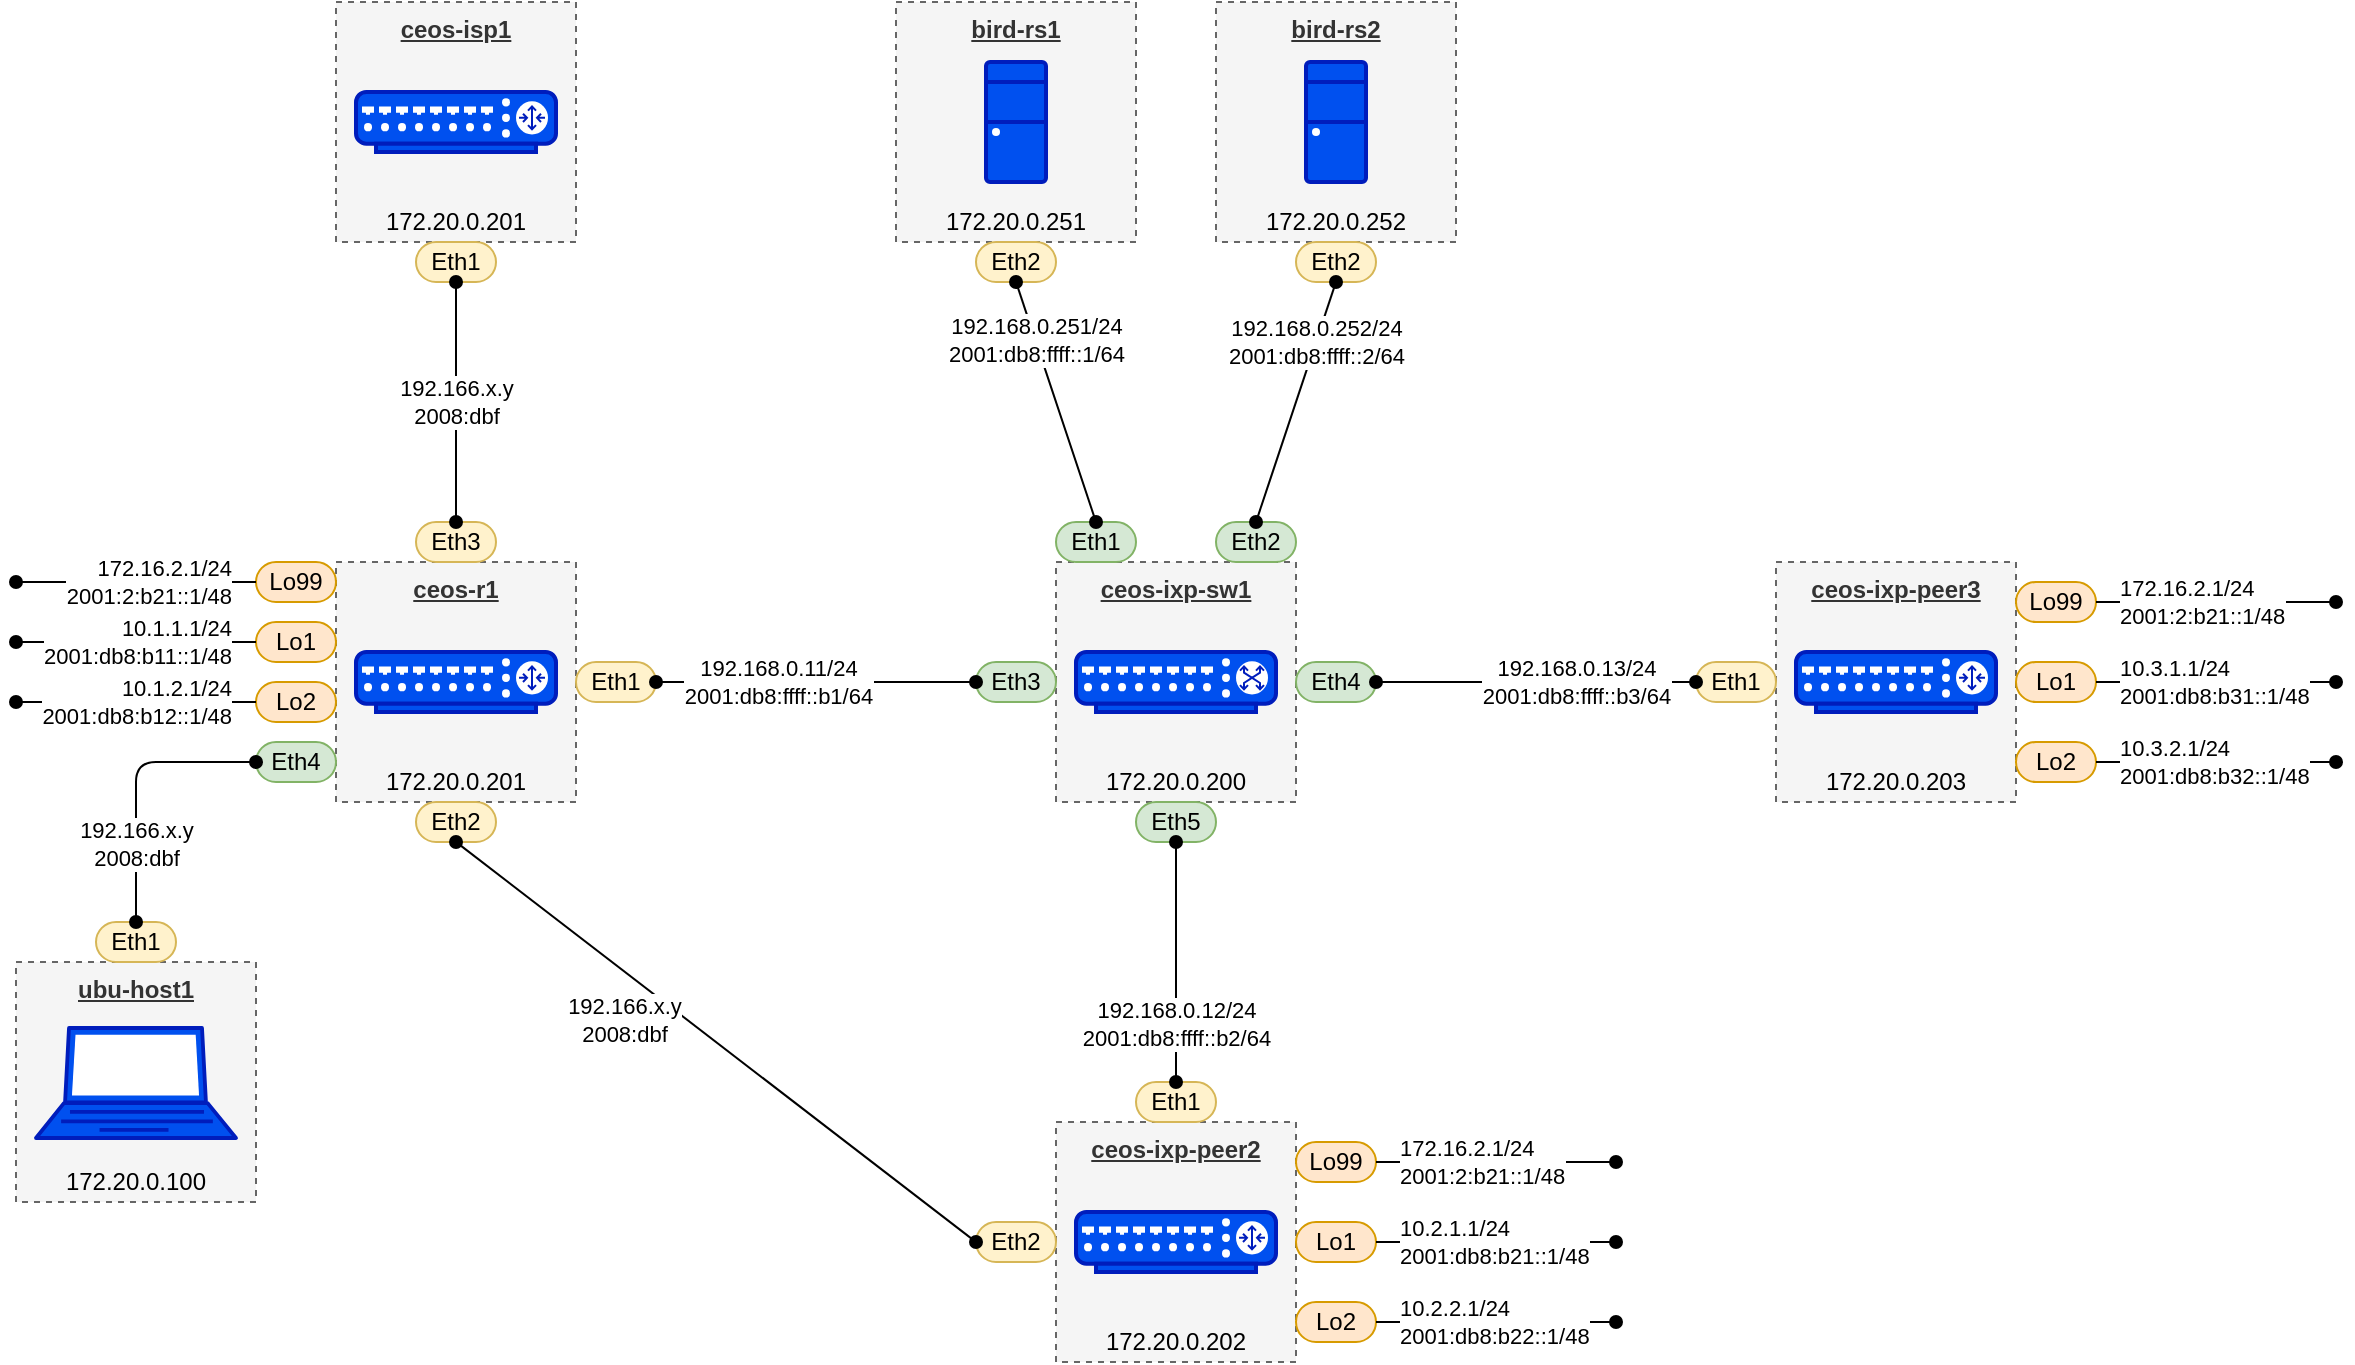 <mxfile version="24.7.2" type="github">
  <diagram name="Page-1" id="d66fe2ae-3e9f-cf2f-6d29-e24063ad5d60">
    <mxGraphModel dx="1002" dy="665" grid="1" gridSize="10" guides="1" tooltips="1" connect="1" arrows="1" fold="1" page="1" pageScale="1" pageWidth="1100" pageHeight="850" background="none" math="0" shadow="0">
      <root>
        <mxCell id="0" />
        <mxCell id="1" parent="0" />
        <mxCell id="ySBpTsIq2G4Xv0EVK6f8-2" value="&lt;u&gt;&lt;b&gt;ceos-r1&lt;/b&gt;&lt;/u&gt;" style="rounded=0;whiteSpace=wrap;html=1;dashed=1;fillColor=#f5f5f5;strokeColor=#666666;fontColor=#333333;labelPosition=center;verticalLabelPosition=middle;align=center;verticalAlign=top;spacingTop=0;" parent="1" vertex="1">
          <mxGeometry x="200" y="400" width="120" height="120" as="geometry" />
        </mxCell>
        <mxCell id="ySBpTsIq2G4Xv0EVK6f8-1" value="" style="verticalAlign=top;verticalLabelPosition=bottom;labelPosition=center;align=center;html=1;outlineConnect=0;fillColor=#0050ef;strokeColor=#001DBC;gradientDirection=north;strokeWidth=2;shape=mxgraph.networks.router;fontColor=#ffffff;" parent="1" vertex="1">
          <mxGeometry x="210" y="445" width="100" height="30" as="geometry" />
        </mxCell>
        <mxCell id="ySBpTsIq2G4Xv0EVK6f8-3" value="Eth1" style="rounded=1;whiteSpace=wrap;html=1;fillColor=#fff2cc;strokeColor=#d6b656;arcSize=50;" parent="1" vertex="1">
          <mxGeometry x="320" y="450" width="40" height="20" as="geometry" />
        </mxCell>
        <mxCell id="ySBpTsIq2G4Xv0EVK6f8-4" value="172.20.0.201" style="text;html=1;align=center;verticalAlign=middle;whiteSpace=wrap;rounded=0;" parent="1" vertex="1">
          <mxGeometry x="200" y="500" width="120" height="20" as="geometry" />
        </mxCell>
        <mxCell id="ySBpTsIq2G4Xv0EVK6f8-5" value="&lt;u&gt;&lt;b&gt;ceos-ixp-sw1&lt;/b&gt;&lt;/u&gt;" style="rounded=0;whiteSpace=wrap;html=1;dashed=1;fillColor=#f5f5f5;strokeColor=#666666;fontColor=#333333;labelPosition=center;verticalLabelPosition=middle;align=center;verticalAlign=top;spacingTop=0;" parent="1" vertex="1">
          <mxGeometry x="560" y="400" width="120" height="120" as="geometry" />
        </mxCell>
        <mxCell id="ySBpTsIq2G4Xv0EVK6f8-7" value="Eth3" style="rounded=1;whiteSpace=wrap;html=1;fillColor=#d5e8d4;strokeColor=#82b366;arcSize=50;" parent="1" vertex="1">
          <mxGeometry x="520" y="450" width="40" height="20" as="geometry" />
        </mxCell>
        <mxCell id="ySBpTsIq2G4Xv0EVK6f8-8" value="172.20.0.200" style="text;html=1;align=center;verticalAlign=middle;whiteSpace=wrap;rounded=0;" parent="1" vertex="1">
          <mxGeometry x="560" y="500" width="120" height="20" as="geometry" />
        </mxCell>
        <mxCell id="ySBpTsIq2G4Xv0EVK6f8-9" value="" style="fontColor=#ffffff;verticalAlign=top;verticalLabelPosition=bottom;labelPosition=center;align=center;html=1;outlineConnect=0;fillColor=#0050ef;strokeColor=#001DBC;gradientDirection=north;strokeWidth=2;shape=mxgraph.networks.switch;" parent="1" vertex="1">
          <mxGeometry x="570" y="445" width="100" height="30" as="geometry" />
        </mxCell>
        <mxCell id="ySBpTsIq2G4Xv0EVK6f8-10" style="rounded=0;orthogonalLoop=1;jettySize=auto;html=1;exitX=1;exitY=0.5;exitDx=0;exitDy=0;entryX=0;entryY=0.5;entryDx=0;entryDy=0;endArrow=oval;endFill=1;startArrow=oval;startFill=1;" parent="1" source="ySBpTsIq2G4Xv0EVK6f8-3" target="ySBpTsIq2G4Xv0EVK6f8-7" edge="1">
          <mxGeometry relative="1" as="geometry" />
        </mxCell>
        <mxCell id="ySBpTsIq2G4Xv0EVK6f8-27" value="192.168.0.11/24&lt;div&gt;2001:db8:ffff::b1/64&lt;/div&gt;" style="edgeLabel;html=1;align=center;verticalAlign=middle;resizable=0;points=[];" parent="ySBpTsIq2G4Xv0EVK6f8-10" vertex="1" connectable="0">
          <mxGeometry x="-0.107" y="-3" relative="1" as="geometry">
            <mxPoint x="-11" y="-3" as="offset" />
          </mxGeometry>
        </mxCell>
        <mxCell id="ySBpTsIq2G4Xv0EVK6f8-11" value="&lt;u&gt;&lt;b&gt;bird-rs1&lt;/b&gt;&lt;/u&gt;" style="rounded=0;whiteSpace=wrap;html=1;dashed=1;fillColor=#f5f5f5;strokeColor=#666666;fontColor=#333333;labelPosition=center;verticalLabelPosition=middle;align=center;verticalAlign=top;spacingTop=0;" parent="1" vertex="1">
          <mxGeometry x="480" y="120" width="120" height="120" as="geometry" />
        </mxCell>
        <mxCell id="ySBpTsIq2G4Xv0EVK6f8-13" value="172.20.0.251" style="text;html=1;align=center;verticalAlign=middle;whiteSpace=wrap;rounded=0;" parent="1" vertex="1">
          <mxGeometry x="480" y="220" width="120" height="20" as="geometry" />
        </mxCell>
        <mxCell id="ySBpTsIq2G4Xv0EVK6f8-15" value="" style="fontColor=#ffffff;verticalAlign=top;verticalLabelPosition=bottom;labelPosition=center;align=center;html=1;outlineConnect=0;fillColor=#0050ef;strokeColor=#001DBC;gradientDirection=north;strokeWidth=2;shape=mxgraph.networks.desktop_pc;" parent="1" vertex="1">
          <mxGeometry x="525" y="150" width="30" height="60" as="geometry" />
        </mxCell>
        <mxCell id="ySBpTsIq2G4Xv0EVK6f8-16" value="Eth2" style="rounded=1;whiteSpace=wrap;html=1;fillColor=#fff2cc;strokeColor=#d6b656;arcSize=50;" parent="1" vertex="1">
          <mxGeometry x="520" y="240" width="40" height="20" as="geometry" />
        </mxCell>
        <mxCell id="ySBpTsIq2G4Xv0EVK6f8-17" value="&lt;u&gt;&lt;b&gt;bird-rs2&lt;/b&gt;&lt;/u&gt;" style="rounded=0;whiteSpace=wrap;html=1;dashed=1;fillColor=#f5f5f5;strokeColor=#666666;fontColor=#333333;labelPosition=center;verticalLabelPosition=middle;align=center;verticalAlign=top;spacingTop=0;" parent="1" vertex="1">
          <mxGeometry x="640" y="120" width="120" height="120" as="geometry" />
        </mxCell>
        <mxCell id="ySBpTsIq2G4Xv0EVK6f8-18" value="172.20.0.252" style="text;html=1;align=center;verticalAlign=middle;whiteSpace=wrap;rounded=0;" parent="1" vertex="1">
          <mxGeometry x="640" y="220" width="120" height="20" as="geometry" />
        </mxCell>
        <mxCell id="ySBpTsIq2G4Xv0EVK6f8-19" value="" style="fontColor=#ffffff;verticalAlign=top;verticalLabelPosition=bottom;labelPosition=center;align=center;html=1;outlineConnect=0;fillColor=#0050ef;strokeColor=#001DBC;gradientDirection=north;strokeWidth=2;shape=mxgraph.networks.desktop_pc;" parent="1" vertex="1">
          <mxGeometry x="685" y="150" width="30" height="60" as="geometry" />
        </mxCell>
        <mxCell id="ySBpTsIq2G4Xv0EVK6f8-20" value="Eth2" style="rounded=1;whiteSpace=wrap;html=1;fillColor=#fff2cc;strokeColor=#d6b656;arcSize=50;" parent="1" vertex="1">
          <mxGeometry x="680" y="240" width="40" height="20" as="geometry" />
        </mxCell>
        <mxCell id="ySBpTsIq2G4Xv0EVK6f8-22" value="Eth1" style="rounded=1;whiteSpace=wrap;html=1;fillColor=#d5e8d4;strokeColor=#82b366;arcSize=50;" parent="1" vertex="1">
          <mxGeometry x="560" y="380" width="40" height="20" as="geometry" />
        </mxCell>
        <mxCell id="ySBpTsIq2G4Xv0EVK6f8-23" value="Eth2" style="rounded=1;whiteSpace=wrap;html=1;fillColor=#d5e8d4;strokeColor=#82b366;arcSize=50;" parent="1" vertex="1">
          <mxGeometry x="640" y="380" width="40" height="20" as="geometry" />
        </mxCell>
        <mxCell id="ySBpTsIq2G4Xv0EVK6f8-21" style="rounded=0;orthogonalLoop=1;jettySize=auto;html=1;exitX=0.5;exitY=1;exitDx=0;exitDy=0;entryX=0.5;entryY=0;entryDx=0;entryDy=0;endArrow=oval;endFill=1;startArrow=oval;startFill=1;" parent="1" source="ySBpTsIq2G4Xv0EVK6f8-16" target="ySBpTsIq2G4Xv0EVK6f8-22" edge="1">
          <mxGeometry relative="1" as="geometry">
            <mxPoint x="480" y="290" as="sourcePoint" />
            <mxPoint x="600" y="290" as="targetPoint" />
          </mxGeometry>
        </mxCell>
        <mxCell id="ySBpTsIq2G4Xv0EVK6f8-24" value="192.168.0.251/24&lt;div&gt;2001:db8:ffff::1/64&lt;br&gt;&lt;/div&gt;" style="edgeLabel;html=1;align=center;verticalAlign=middle;resizable=0;points=[];" parent="ySBpTsIq2G4Xv0EVK6f8-21" vertex="1" connectable="0">
          <mxGeometry x="-0.058" y="1" relative="1" as="geometry">
            <mxPoint x="-10" y="-27" as="offset" />
          </mxGeometry>
        </mxCell>
        <mxCell id="ySBpTsIq2G4Xv0EVK6f8-25" style="rounded=0;orthogonalLoop=1;jettySize=auto;html=1;exitX=0.5;exitY=1;exitDx=0;exitDy=0;entryX=0.5;entryY=0;entryDx=0;entryDy=0;endArrow=oval;endFill=1;startArrow=oval;startFill=1;" parent="1" source="ySBpTsIq2G4Xv0EVK6f8-20" target="ySBpTsIq2G4Xv0EVK6f8-23" edge="1">
          <mxGeometry relative="1" as="geometry">
            <mxPoint x="550" y="230" as="sourcePoint" />
            <mxPoint x="590" y="390" as="targetPoint" />
          </mxGeometry>
        </mxCell>
        <mxCell id="ySBpTsIq2G4Xv0EVK6f8-26" value="192.168.0.252/24&lt;div&gt;2001:db8:ffff::2/64&lt;/div&gt;" style="edgeLabel;html=1;align=center;verticalAlign=middle;resizable=0;points=[];" parent="ySBpTsIq2G4Xv0EVK6f8-25" vertex="1" connectable="0">
          <mxGeometry x="-0.058" y="1" relative="1" as="geometry">
            <mxPoint x="8" y="-27" as="offset" />
          </mxGeometry>
        </mxCell>
        <mxCell id="ySBpTsIq2G4Xv0EVK6f8-28" value="Eth4" style="rounded=1;whiteSpace=wrap;html=1;fillColor=#d5e8d4;strokeColor=#82b366;arcSize=50;" parent="1" vertex="1">
          <mxGeometry x="680" y="450" width="40" height="20" as="geometry" />
        </mxCell>
        <mxCell id="ySBpTsIq2G4Xv0EVK6f8-29" value="Eth5" style="rounded=1;whiteSpace=wrap;html=1;fillColor=#d5e8d4;strokeColor=#82b366;arcSize=50;" parent="1" vertex="1">
          <mxGeometry x="600" y="520" width="40" height="20" as="geometry" />
        </mxCell>
        <mxCell id="ySBpTsIq2G4Xv0EVK6f8-30" value="&lt;u&gt;&lt;b&gt;ceos-ixp-peer2&lt;/b&gt;&lt;/u&gt;" style="rounded=0;whiteSpace=wrap;html=1;dashed=1;fillColor=#f5f5f5;strokeColor=#666666;fontColor=#333333;labelPosition=center;verticalLabelPosition=middle;align=center;verticalAlign=top;spacingTop=0;" parent="1" vertex="1">
          <mxGeometry x="560" y="680" width="120" height="120" as="geometry" />
        </mxCell>
        <mxCell id="ySBpTsIq2G4Xv0EVK6f8-31" value="" style="verticalAlign=top;verticalLabelPosition=bottom;labelPosition=center;align=center;html=1;outlineConnect=0;fillColor=#0050ef;strokeColor=#001DBC;gradientDirection=north;strokeWidth=2;shape=mxgraph.networks.router;fontColor=#ffffff;" parent="1" vertex="1">
          <mxGeometry x="570" y="725" width="100" height="30" as="geometry" />
        </mxCell>
        <mxCell id="ySBpTsIq2G4Xv0EVK6f8-32" value="Eth1" style="rounded=1;whiteSpace=wrap;html=1;fillColor=#fff2cc;strokeColor=#d6b656;arcSize=50;" parent="1" vertex="1">
          <mxGeometry x="600" y="660" width="40" height="20" as="geometry" />
        </mxCell>
        <mxCell id="ySBpTsIq2G4Xv0EVK6f8-33" value="172.20.0.202" style="text;html=1;align=center;verticalAlign=middle;whiteSpace=wrap;rounded=0;" parent="1" vertex="1">
          <mxGeometry x="560" y="780" width="120" height="20" as="geometry" />
        </mxCell>
        <mxCell id="ySBpTsIq2G4Xv0EVK6f8-34" value="Eth2" style="rounded=1;whiteSpace=wrap;html=1;fillColor=#fff2cc;strokeColor=#d6b656;arcSize=50;" parent="1" vertex="1">
          <mxGeometry x="520" y="730" width="40" height="20" as="geometry" />
        </mxCell>
        <mxCell id="ySBpTsIq2G4Xv0EVK6f8-35" value="Eth2" style="rounded=1;whiteSpace=wrap;html=1;fillColor=#fff2cc;strokeColor=#d6b656;arcSize=50;" parent="1" vertex="1">
          <mxGeometry x="240" y="520" width="40" height="20" as="geometry" />
        </mxCell>
        <mxCell id="ySBpTsIq2G4Xv0EVK6f8-36" style="rounded=0;orthogonalLoop=1;jettySize=auto;html=1;exitX=0.5;exitY=1;exitDx=0;exitDy=0;entryX=0;entryY=0.5;entryDx=0;entryDy=0;endArrow=oval;endFill=1;startArrow=oval;startFill=1;" parent="1" source="ySBpTsIq2G4Xv0EVK6f8-35" target="ySBpTsIq2G4Xv0EVK6f8-34" edge="1">
          <mxGeometry relative="1" as="geometry">
            <mxPoint x="370" y="470" as="sourcePoint" />
            <mxPoint x="530" y="470" as="targetPoint" />
          </mxGeometry>
        </mxCell>
        <mxCell id="ySBpTsIq2G4Xv0EVK6f8-37" value="192.166.x.y&lt;div&gt;2008:dbf&lt;/div&gt;" style="edgeLabel;html=1;align=center;verticalAlign=middle;resizable=0;points=[];" parent="ySBpTsIq2G4Xv0EVK6f8-36" vertex="1" connectable="0">
          <mxGeometry x="-0.107" y="-3" relative="1" as="geometry">
            <mxPoint x="-31" y="-3" as="offset" />
          </mxGeometry>
        </mxCell>
        <mxCell id="ySBpTsIq2G4Xv0EVK6f8-38" style="rounded=0;orthogonalLoop=1;jettySize=auto;html=1;exitX=0.5;exitY=0;exitDx=0;exitDy=0;entryX=0.5;entryY=1;entryDx=0;entryDy=0;endArrow=oval;endFill=1;startArrow=oval;startFill=1;" parent="1" source="ySBpTsIq2G4Xv0EVK6f8-32" target="ySBpTsIq2G4Xv0EVK6f8-29" edge="1">
          <mxGeometry relative="1" as="geometry">
            <mxPoint x="550" y="270" as="sourcePoint" />
            <mxPoint x="590" y="390" as="targetPoint" />
          </mxGeometry>
        </mxCell>
        <mxCell id="ySBpTsIq2G4Xv0EVK6f8-39" value="192.168.0.12/24&lt;div&gt;2001:db8:ffff::b2/64&lt;/div&gt;" style="edgeLabel;html=1;align=center;verticalAlign=middle;resizable=0;points=[];" parent="ySBpTsIq2G4Xv0EVK6f8-38" vertex="1" connectable="0">
          <mxGeometry x="-0.058" y="1" relative="1" as="geometry">
            <mxPoint x="1" y="27" as="offset" />
          </mxGeometry>
        </mxCell>
        <mxCell id="ySBpTsIq2G4Xv0EVK6f8-40" value="&lt;u&gt;&lt;b&gt;ceos-ixp-peer3&lt;/b&gt;&lt;/u&gt;" style="rounded=0;whiteSpace=wrap;html=1;dashed=1;fillColor=#f5f5f5;strokeColor=#666666;fontColor=#333333;labelPosition=center;verticalLabelPosition=middle;align=center;verticalAlign=top;spacingTop=0;" parent="1" vertex="1">
          <mxGeometry x="920" y="400" width="120" height="120" as="geometry" />
        </mxCell>
        <mxCell id="ySBpTsIq2G4Xv0EVK6f8-41" value="" style="verticalAlign=top;verticalLabelPosition=bottom;labelPosition=center;align=center;html=1;outlineConnect=0;fillColor=#0050ef;strokeColor=#001DBC;gradientDirection=north;strokeWidth=2;shape=mxgraph.networks.router;fontColor=#ffffff;" parent="1" vertex="1">
          <mxGeometry x="930" y="445" width="100" height="30" as="geometry" />
        </mxCell>
        <mxCell id="ySBpTsIq2G4Xv0EVK6f8-42" value="Eth1" style="rounded=1;whiteSpace=wrap;html=1;fillColor=#fff2cc;strokeColor=#d6b656;arcSize=50;" parent="1" vertex="1">
          <mxGeometry x="880" y="450" width="40" height="20" as="geometry" />
        </mxCell>
        <mxCell id="ySBpTsIq2G4Xv0EVK6f8-43" value="172.20.0.203" style="text;html=1;align=center;verticalAlign=middle;whiteSpace=wrap;rounded=0;" parent="1" vertex="1">
          <mxGeometry x="920" y="500" width="120" height="20" as="geometry" />
        </mxCell>
        <mxCell id="ySBpTsIq2G4Xv0EVK6f8-44" style="rounded=0;orthogonalLoop=1;jettySize=auto;html=1;exitX=0;exitY=0.5;exitDx=0;exitDy=0;entryX=1;entryY=0.5;entryDx=0;entryDy=0;endArrow=oval;endFill=1;startArrow=oval;startFill=1;" parent="1" source="ySBpTsIq2G4Xv0EVK6f8-42" target="ySBpTsIq2G4Xv0EVK6f8-28" edge="1">
          <mxGeometry relative="1" as="geometry">
            <mxPoint x="710" y="270" as="sourcePoint" />
            <mxPoint x="670" y="390" as="targetPoint" />
          </mxGeometry>
        </mxCell>
        <mxCell id="ySBpTsIq2G4Xv0EVK6f8-45" value="192.168.0.13/24&lt;div&gt;2001:db8:ffff::b3/64&lt;/div&gt;" style="edgeLabel;html=1;align=center;verticalAlign=middle;resizable=0;points=[];" parent="ySBpTsIq2G4Xv0EVK6f8-44" vertex="1" connectable="0">
          <mxGeometry x="-0.058" y="1" relative="1" as="geometry">
            <mxPoint x="15" y="-1" as="offset" />
          </mxGeometry>
        </mxCell>
        <mxCell id="spG7zneNaPsaHtHlbssc-1" value="&lt;u&gt;&lt;b&gt;ceos-isp1&lt;/b&gt;&lt;/u&gt;" style="rounded=0;whiteSpace=wrap;html=1;dashed=1;fillColor=#f5f5f5;strokeColor=#666666;fontColor=#333333;labelPosition=center;verticalLabelPosition=middle;align=center;verticalAlign=top;spacingTop=0;" vertex="1" parent="1">
          <mxGeometry x="200" y="120" width="120" height="120" as="geometry" />
        </mxCell>
        <mxCell id="spG7zneNaPsaHtHlbssc-2" value="" style="verticalAlign=top;verticalLabelPosition=bottom;labelPosition=center;align=center;html=1;outlineConnect=0;fillColor=#0050ef;strokeColor=#001DBC;gradientDirection=north;strokeWidth=2;shape=mxgraph.networks.router;fontColor=#ffffff;" vertex="1" parent="1">
          <mxGeometry x="210" y="165" width="100" height="30" as="geometry" />
        </mxCell>
        <mxCell id="spG7zneNaPsaHtHlbssc-3" value="172.20.0.201" style="text;html=1;align=center;verticalAlign=middle;whiteSpace=wrap;rounded=0;" vertex="1" parent="1">
          <mxGeometry x="200" y="220" width="120" height="20" as="geometry" />
        </mxCell>
        <mxCell id="spG7zneNaPsaHtHlbssc-4" value="Eth1" style="rounded=1;whiteSpace=wrap;html=1;fillColor=#fff2cc;strokeColor=#d6b656;arcSize=50;" vertex="1" parent="1">
          <mxGeometry x="240" y="240" width="40" height="20" as="geometry" />
        </mxCell>
        <mxCell id="spG7zneNaPsaHtHlbssc-5" value="Eth3" style="rounded=1;whiteSpace=wrap;html=1;fillColor=#fff2cc;strokeColor=#d6b656;arcSize=50;" vertex="1" parent="1">
          <mxGeometry x="240" y="380" width="40" height="20" as="geometry" />
        </mxCell>
        <mxCell id="spG7zneNaPsaHtHlbssc-6" style="rounded=0;orthogonalLoop=1;jettySize=auto;html=1;exitX=0.5;exitY=1;exitDx=0;exitDy=0;entryX=0.5;entryY=0;entryDx=0;entryDy=0;endArrow=oval;endFill=1;startArrow=oval;startFill=1;" edge="1" parent="1" source="spG7zneNaPsaHtHlbssc-4" target="spG7zneNaPsaHtHlbssc-5">
          <mxGeometry relative="1" as="geometry">
            <mxPoint x="270" y="550" as="sourcePoint" />
            <mxPoint x="530" y="750" as="targetPoint" />
          </mxGeometry>
        </mxCell>
        <mxCell id="spG7zneNaPsaHtHlbssc-7" value="192.166.x.y&lt;div&gt;2008:dbf&lt;/div&gt;" style="edgeLabel;html=1;align=center;verticalAlign=middle;resizable=0;points=[];" vertex="1" connectable="0" parent="spG7zneNaPsaHtHlbssc-6">
          <mxGeometry x="-0.107" y="-3" relative="1" as="geometry">
            <mxPoint x="3" y="6" as="offset" />
          </mxGeometry>
        </mxCell>
        <mxCell id="spG7zneNaPsaHtHlbssc-8" value="&lt;u&gt;&lt;b&gt;ubu-host1&lt;/b&gt;&lt;/u&gt;" style="rounded=0;whiteSpace=wrap;html=1;dashed=1;fillColor=#f5f5f5;strokeColor=#666666;fontColor=#333333;labelPosition=center;verticalLabelPosition=middle;align=center;verticalAlign=top;spacingTop=0;" vertex="1" parent="1">
          <mxGeometry x="40" y="600" width="120" height="120" as="geometry" />
        </mxCell>
        <mxCell id="spG7zneNaPsaHtHlbssc-10" value="172.20.0.100" style="text;html=1;align=center;verticalAlign=middle;whiteSpace=wrap;rounded=0;" vertex="1" parent="1">
          <mxGeometry x="40" y="700" width="120" height="20" as="geometry" />
        </mxCell>
        <mxCell id="spG7zneNaPsaHtHlbssc-12" value="" style="fontColor=#ffffff;verticalAlign=top;verticalLabelPosition=bottom;labelPosition=center;align=center;html=1;outlineConnect=0;fillColor=#0050ef;strokeColor=#001DBC;gradientDirection=north;strokeWidth=2;shape=mxgraph.networks.laptop;" vertex="1" parent="1">
          <mxGeometry x="50" y="633" width="100" height="55" as="geometry" />
        </mxCell>
        <mxCell id="spG7zneNaPsaHtHlbssc-13" value="Eth4" style="rounded=1;whiteSpace=wrap;html=1;fillColor=#d5e8d4;strokeColor=#82b366;arcSize=50;" vertex="1" parent="1">
          <mxGeometry x="160" y="490" width="40" height="20" as="geometry" />
        </mxCell>
        <mxCell id="spG7zneNaPsaHtHlbssc-14" value="Eth1" style="rounded=1;whiteSpace=wrap;html=1;fillColor=#fff2cc;strokeColor=#d6b656;arcSize=50;" vertex="1" parent="1">
          <mxGeometry x="80" y="580" width="40" height="20" as="geometry" />
        </mxCell>
        <mxCell id="spG7zneNaPsaHtHlbssc-15" style="rounded=1;orthogonalLoop=1;jettySize=auto;html=1;exitX=0.5;exitY=0;exitDx=0;exitDy=0;entryX=0;entryY=0.5;entryDx=0;entryDy=0;endArrow=oval;endFill=1;startArrow=oval;startFill=1;edgeStyle=orthogonalEdgeStyle;curved=0;" edge="1" parent="1" source="spG7zneNaPsaHtHlbssc-14" target="spG7zneNaPsaHtHlbssc-13">
          <mxGeometry relative="1" as="geometry">
            <mxPoint x="270" y="550" as="sourcePoint" />
            <mxPoint x="530" y="750" as="targetPoint" />
          </mxGeometry>
        </mxCell>
        <mxCell id="spG7zneNaPsaHtHlbssc-16" value="192.166.x.y&lt;div&gt;2008:dbf&lt;/div&gt;" style="edgeLabel;html=1;align=center;verticalAlign=middle;resizable=0;points=[];" vertex="1" connectable="0" parent="spG7zneNaPsaHtHlbssc-15">
          <mxGeometry x="-0.107" y="-3" relative="1" as="geometry">
            <mxPoint x="-3" y="23" as="offset" />
          </mxGeometry>
        </mxCell>
        <mxCell id="spG7zneNaPsaHtHlbssc-17" value="Lo99" style="rounded=1;whiteSpace=wrap;html=1;fillColor=#ffe6cc;strokeColor=#d79b00;arcSize=50;" vertex="1" parent="1">
          <mxGeometry x="680" y="690" width="40" height="20" as="geometry" />
        </mxCell>
        <mxCell id="spG7zneNaPsaHtHlbssc-19" style="rounded=0;orthogonalLoop=1;jettySize=auto;html=1;exitX=1;exitY=0.5;exitDx=0;exitDy=0;entryX=1;entryY=0.5;entryDx=0;entryDy=0;endArrow=none;endFill=0;startArrow=oval;startFill=1;" edge="1" parent="1" source="spG7zneNaPsaHtHlbssc-18" target="spG7zneNaPsaHtHlbssc-17">
          <mxGeometry relative="1" as="geometry">
            <mxPoint x="890" y="580" as="sourcePoint" />
            <mxPoint x="730" y="580" as="targetPoint" />
          </mxGeometry>
        </mxCell>
        <mxCell id="spG7zneNaPsaHtHlbssc-18" value="172.16.2.1/24&lt;div&gt;2001:2:b21::1/48&lt;br&gt;&lt;/div&gt;" style="text;html=1;align=left;verticalAlign=middle;whiteSpace=wrap;rounded=0;fillColor=none;labelBackgroundColor=default;fontSize=11;" vertex="1" parent="1">
          <mxGeometry x="730" y="680" width="110" height="40" as="geometry" />
        </mxCell>
        <mxCell id="spG7zneNaPsaHtHlbssc-22" value="Lo1" style="rounded=1;whiteSpace=wrap;html=1;fillColor=#ffe6cc;strokeColor=#d79b00;arcSize=50;" vertex="1" parent="1">
          <mxGeometry x="680" y="730" width="40" height="20" as="geometry" />
        </mxCell>
        <mxCell id="spG7zneNaPsaHtHlbssc-23" style="rounded=0;orthogonalLoop=1;jettySize=auto;html=1;exitX=1;exitY=0.5;exitDx=0;exitDy=0;entryX=1;entryY=0.5;entryDx=0;entryDy=0;endArrow=none;endFill=0;startArrow=oval;startFill=1;" edge="1" parent="1" source="spG7zneNaPsaHtHlbssc-24" target="spG7zneNaPsaHtHlbssc-22">
          <mxGeometry relative="1" as="geometry">
            <mxPoint x="890" y="620" as="sourcePoint" />
            <mxPoint x="730" y="620" as="targetPoint" />
          </mxGeometry>
        </mxCell>
        <mxCell id="spG7zneNaPsaHtHlbssc-24" value="&lt;div&gt;&lt;div&gt;10.2.1.1/24&lt;/div&gt;&lt;div&gt;2001:db8:b21::1/48&lt;/div&gt;&lt;/div&gt;" style="text;html=1;align=left;verticalAlign=middle;whiteSpace=wrap;rounded=0;fillColor=none;labelBackgroundColor=default;fontSize=11;" vertex="1" parent="1">
          <mxGeometry x="730" y="720" width="110" height="40" as="geometry" />
        </mxCell>
        <mxCell id="spG7zneNaPsaHtHlbssc-28" value="Lo2" style="rounded=1;whiteSpace=wrap;html=1;fillColor=#ffe6cc;strokeColor=#d79b00;arcSize=50;" vertex="1" parent="1">
          <mxGeometry x="680" y="770" width="40" height="20" as="geometry" />
        </mxCell>
        <mxCell id="spG7zneNaPsaHtHlbssc-29" style="rounded=0;orthogonalLoop=1;jettySize=auto;html=1;exitX=1;exitY=0.5;exitDx=0;exitDy=0;entryX=1;entryY=0.5;entryDx=0;entryDy=0;endArrow=none;endFill=0;startArrow=oval;startFill=1;" edge="1" parent="1" source="spG7zneNaPsaHtHlbssc-30" target="spG7zneNaPsaHtHlbssc-28">
          <mxGeometry relative="1" as="geometry">
            <mxPoint x="890" y="660" as="sourcePoint" />
            <mxPoint x="730" y="660" as="targetPoint" />
          </mxGeometry>
        </mxCell>
        <mxCell id="spG7zneNaPsaHtHlbssc-30" value="&lt;div&gt;&lt;div&gt;10.2.2.1/24&lt;/div&gt;&lt;div&gt;2001:db8:b22::1/48&lt;/div&gt;&lt;/div&gt;" style="text;html=1;align=left;verticalAlign=middle;whiteSpace=wrap;rounded=0;fillColor=none;labelBackgroundColor=default;fontSize=11;" vertex="1" parent="1">
          <mxGeometry x="730" y="760" width="110" height="40" as="geometry" />
        </mxCell>
        <mxCell id="spG7zneNaPsaHtHlbssc-31" value="Lo99" style="rounded=1;whiteSpace=wrap;html=1;fillColor=#ffe6cc;strokeColor=#d79b00;arcSize=50;" vertex="1" parent="1">
          <mxGeometry x="1040" y="410" width="40" height="20" as="geometry" />
        </mxCell>
        <mxCell id="spG7zneNaPsaHtHlbssc-32" style="rounded=0;orthogonalLoop=1;jettySize=auto;html=1;exitX=1;exitY=0.5;exitDx=0;exitDy=0;entryX=1;entryY=0.5;entryDx=0;entryDy=0;endArrow=none;endFill=0;startArrow=oval;startFill=1;" edge="1" parent="1" source="spG7zneNaPsaHtHlbssc-33" target="spG7zneNaPsaHtHlbssc-31">
          <mxGeometry relative="1" as="geometry">
            <mxPoint x="1250" y="300" as="sourcePoint" />
            <mxPoint x="1090" y="300" as="targetPoint" />
          </mxGeometry>
        </mxCell>
        <mxCell id="spG7zneNaPsaHtHlbssc-33" value="172.16.2.1/24&lt;div&gt;2001:2:b21::1/48&lt;br&gt;&lt;/div&gt;" style="text;html=1;align=left;verticalAlign=middle;whiteSpace=wrap;rounded=0;fillColor=none;labelBackgroundColor=default;fontSize=11;" vertex="1" parent="1">
          <mxGeometry x="1090" y="400" width="110" height="40" as="geometry" />
        </mxCell>
        <mxCell id="spG7zneNaPsaHtHlbssc-34" value="Lo1" style="rounded=1;whiteSpace=wrap;html=1;fillColor=#ffe6cc;strokeColor=#d79b00;arcSize=50;" vertex="1" parent="1">
          <mxGeometry x="1040" y="450" width="40" height="20" as="geometry" />
        </mxCell>
        <mxCell id="spG7zneNaPsaHtHlbssc-35" style="rounded=0;orthogonalLoop=1;jettySize=auto;html=1;exitX=1;exitY=0.5;exitDx=0;exitDy=0;entryX=1;entryY=0.5;entryDx=0;entryDy=0;endArrow=none;endFill=0;startArrow=oval;startFill=1;" edge="1" parent="1" source="spG7zneNaPsaHtHlbssc-36" target="spG7zneNaPsaHtHlbssc-34">
          <mxGeometry relative="1" as="geometry">
            <mxPoint x="1250" y="340" as="sourcePoint" />
            <mxPoint x="1090" y="340" as="targetPoint" />
          </mxGeometry>
        </mxCell>
        <mxCell id="spG7zneNaPsaHtHlbssc-36" value="&lt;div&gt;&lt;div&gt;10.3.1.1/24&lt;/div&gt;&lt;div&gt;2001:db8:b31::1/48&lt;/div&gt;&lt;/div&gt;" style="text;html=1;align=left;verticalAlign=middle;whiteSpace=wrap;rounded=0;fillColor=none;labelBackgroundColor=default;fontSize=11;" vertex="1" parent="1">
          <mxGeometry x="1090" y="440" width="110" height="40" as="geometry" />
        </mxCell>
        <mxCell id="spG7zneNaPsaHtHlbssc-37" value="Lo2" style="rounded=1;whiteSpace=wrap;html=1;fillColor=#ffe6cc;strokeColor=#d79b00;arcSize=50;" vertex="1" parent="1">
          <mxGeometry x="1040" y="490" width="40" height="20" as="geometry" />
        </mxCell>
        <mxCell id="spG7zneNaPsaHtHlbssc-38" style="rounded=0;orthogonalLoop=1;jettySize=auto;html=1;exitX=1;exitY=0.5;exitDx=0;exitDy=0;entryX=1;entryY=0.5;entryDx=0;entryDy=0;endArrow=none;endFill=0;startArrow=oval;startFill=1;" edge="1" parent="1" source="spG7zneNaPsaHtHlbssc-39" target="spG7zneNaPsaHtHlbssc-37">
          <mxGeometry relative="1" as="geometry">
            <mxPoint x="1250" y="380" as="sourcePoint" />
            <mxPoint x="1090" y="380" as="targetPoint" />
          </mxGeometry>
        </mxCell>
        <mxCell id="spG7zneNaPsaHtHlbssc-39" value="&lt;div&gt;&lt;div&gt;10.3.2.1/24&lt;/div&gt;&lt;div&gt;2001:db8:b32::1/48&lt;/div&gt;&lt;/div&gt;" style="text;html=1;align=left;verticalAlign=middle;whiteSpace=wrap;rounded=0;fillColor=none;labelBackgroundColor=default;fontSize=11;" vertex="1" parent="1">
          <mxGeometry x="1090" y="480" width="110" height="40" as="geometry" />
        </mxCell>
        <mxCell id="spG7zneNaPsaHtHlbssc-40" value="Lo99" style="rounded=1;whiteSpace=wrap;html=1;fillColor=#ffe6cc;strokeColor=#d79b00;arcSize=50;" vertex="1" parent="1">
          <mxGeometry x="160" y="400" width="40" height="20" as="geometry" />
        </mxCell>
        <mxCell id="spG7zneNaPsaHtHlbssc-41" style="rounded=0;orthogonalLoop=1;jettySize=auto;html=1;exitX=0;exitY=0.5;exitDx=0;exitDy=0;endArrow=none;endFill=0;startArrow=oval;startFill=1;entryX=0;entryY=0.5;entryDx=0;entryDy=0;" edge="1" parent="1" source="spG7zneNaPsaHtHlbssc-42" target="spG7zneNaPsaHtHlbssc-40">
          <mxGeometry relative="1" as="geometry">
            <mxPoint x="250" y="160" as="sourcePoint" />
            <mxPoint x="160" y="460" as="targetPoint" />
          </mxGeometry>
        </mxCell>
        <mxCell id="spG7zneNaPsaHtHlbssc-42" value="172.16.2.1/24&lt;div&gt;2001:2:b21::1/48&lt;br&gt;&lt;/div&gt;" style="text;html=1;align=right;verticalAlign=middle;whiteSpace=wrap;rounded=0;fillColor=none;labelBackgroundColor=default;fontSize=11;" vertex="1" parent="1">
          <mxGeometry x="40" y="390" width="110" height="40" as="geometry" />
        </mxCell>
        <mxCell id="spG7zneNaPsaHtHlbssc-49" value="Lo1" style="rounded=1;whiteSpace=wrap;html=1;fillColor=#ffe6cc;strokeColor=#d79b00;arcSize=50;" vertex="1" parent="1">
          <mxGeometry x="160" y="430" width="40" height="20" as="geometry" />
        </mxCell>
        <mxCell id="spG7zneNaPsaHtHlbssc-50" style="rounded=0;orthogonalLoop=1;jettySize=auto;html=1;exitX=0;exitY=0.5;exitDx=0;exitDy=0;endArrow=none;endFill=0;startArrow=oval;startFill=1;entryX=0;entryY=0.5;entryDx=0;entryDy=0;" edge="1" parent="1" source="spG7zneNaPsaHtHlbssc-51" target="spG7zneNaPsaHtHlbssc-49">
          <mxGeometry relative="1" as="geometry">
            <mxPoint x="250" y="190" as="sourcePoint" />
            <mxPoint x="160" y="490" as="targetPoint" />
          </mxGeometry>
        </mxCell>
        <mxCell id="spG7zneNaPsaHtHlbssc-51" value="&lt;div&gt;&lt;div style=&quot;&quot;&gt;10.1.1.1/24&lt;/div&gt;&lt;div style=&quot;&quot;&gt;2001:db8:b11::1/48&lt;/div&gt;&lt;/div&gt;" style="text;html=1;align=right;verticalAlign=middle;whiteSpace=wrap;rounded=0;fillColor=none;labelBackgroundColor=default;fontSize=11;" vertex="1" parent="1">
          <mxGeometry x="40" y="420" width="110" height="40" as="geometry" />
        </mxCell>
        <mxCell id="spG7zneNaPsaHtHlbssc-52" value="Lo2" style="rounded=1;whiteSpace=wrap;html=1;fillColor=#ffe6cc;strokeColor=#d79b00;arcSize=50;" vertex="1" parent="1">
          <mxGeometry x="160" y="460" width="40" height="20" as="geometry" />
        </mxCell>
        <mxCell id="spG7zneNaPsaHtHlbssc-53" style="rounded=0;orthogonalLoop=1;jettySize=auto;html=1;exitX=0;exitY=0.5;exitDx=0;exitDy=0;endArrow=none;endFill=0;startArrow=oval;startFill=1;entryX=0;entryY=0.5;entryDx=0;entryDy=0;" edge="1" parent="1" source="spG7zneNaPsaHtHlbssc-54" target="spG7zneNaPsaHtHlbssc-52">
          <mxGeometry relative="1" as="geometry">
            <mxPoint x="250" y="220" as="sourcePoint" />
            <mxPoint x="160" y="520" as="targetPoint" />
          </mxGeometry>
        </mxCell>
        <mxCell id="spG7zneNaPsaHtHlbssc-54" value="&lt;div&gt;&lt;div&gt;10.1.2.1/24&lt;/div&gt;&lt;div&gt;2001:db8:b12::1/48&lt;/div&gt;&lt;/div&gt;" style="text;html=1;align=right;verticalAlign=middle;whiteSpace=wrap;rounded=0;fillColor=none;labelBackgroundColor=default;fontSize=11;" vertex="1" parent="1">
          <mxGeometry x="40" y="450" width="110" height="40" as="geometry" />
        </mxCell>
      </root>
    </mxGraphModel>
  </diagram>
</mxfile>
